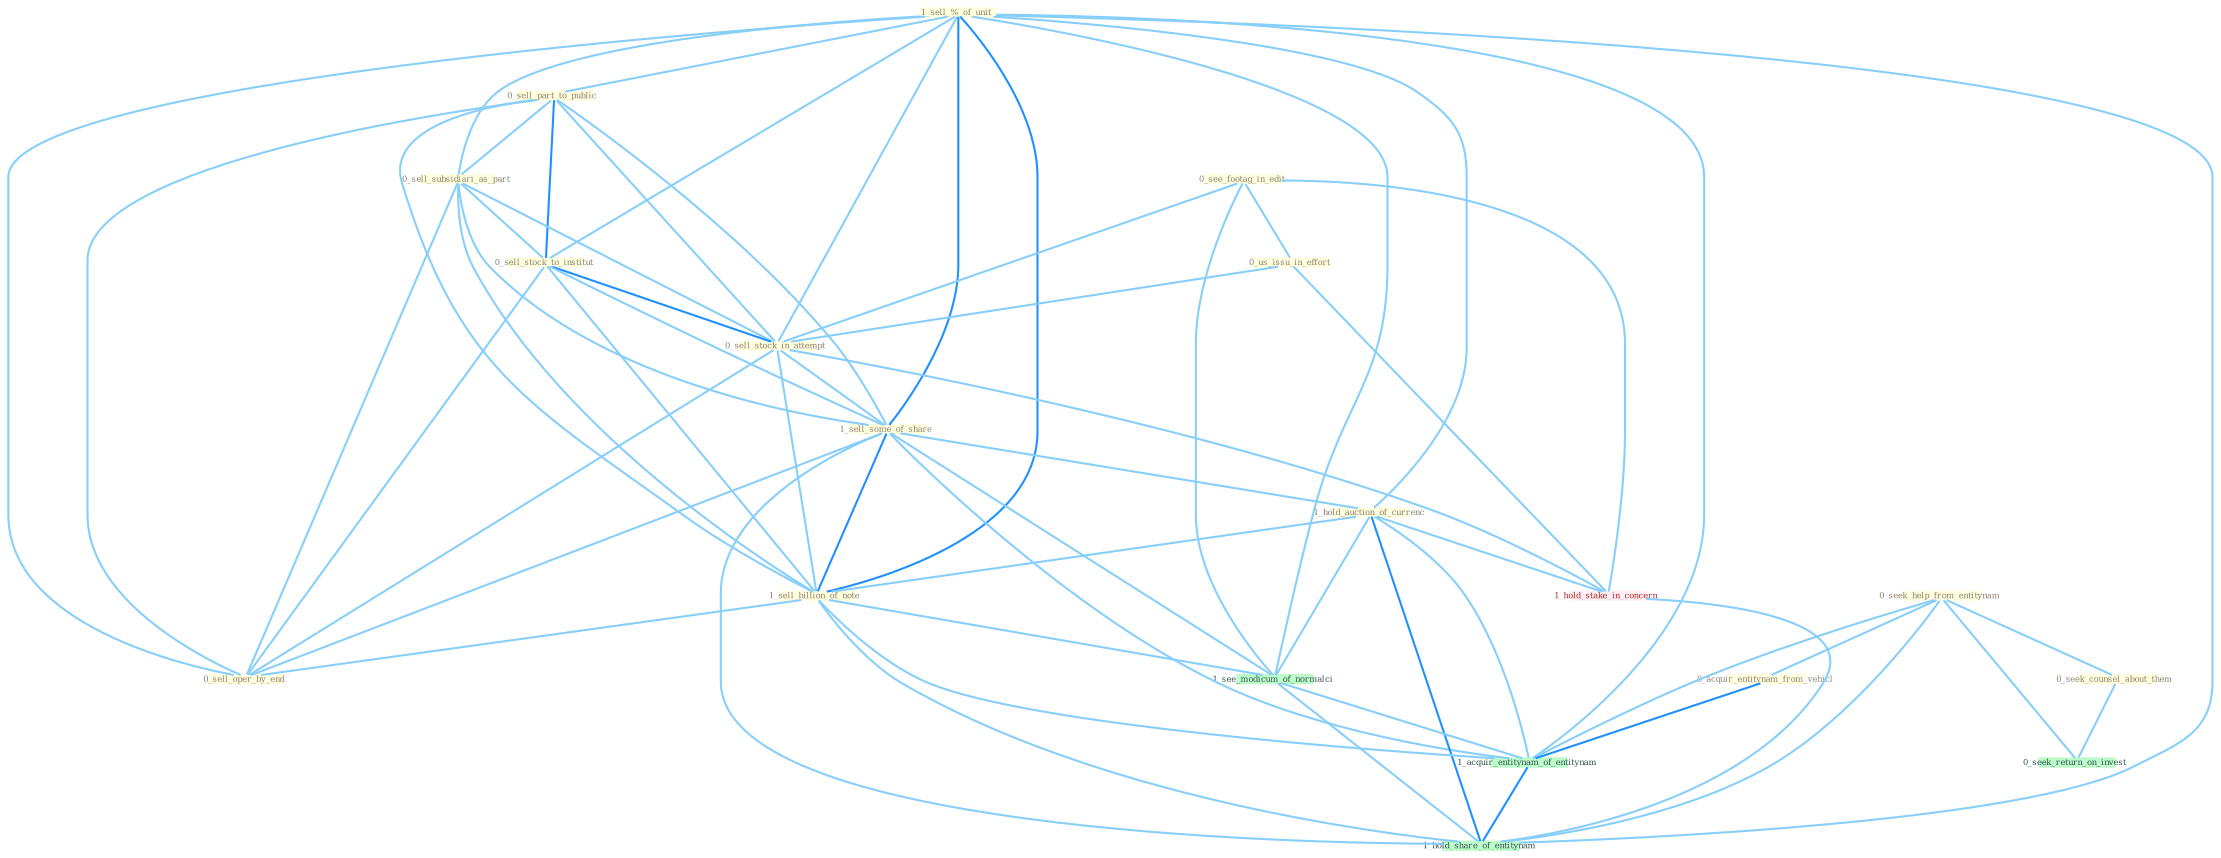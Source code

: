 Graph G{ 
    node
    [shape=polygon,style=filled,width=.5,height=.06,color="#BDFCC9",fixedsize=true,fontsize=4,
    fontcolor="#2f4f4f"];
    {node
    [color="#ffffe0", fontcolor="#8b7d6b"] "1_sell_%_of_unit " "0_sell_part_to_public " "0_seek_help_from_entitynam " "0_sell_subsidiari_as_part " "0_see_footag_in_edit " "0_us_issu_in_effort " "0_sell_stock_to_institut " "0_sell_stock_in_attempt " "0_seek_counsel_about_them " "0_acquir_entitynam_from_vehicl " "1_sell_some_of_share " "1_hold_auction_of_currenc " "1_sell_billion_of_note " "0_sell_oper_by_end "}
{node [color="#fff0f5", fontcolor="#b22222"] "1_hold_stake_in_concern "}
edge [color="#B0E2FF"];

	"1_sell_%_of_unit " -- "0_sell_part_to_public " [w="1", color="#87cefa" ];
	"1_sell_%_of_unit " -- "0_sell_subsidiari_as_part " [w="1", color="#87cefa" ];
	"1_sell_%_of_unit " -- "0_sell_stock_to_institut " [w="1", color="#87cefa" ];
	"1_sell_%_of_unit " -- "0_sell_stock_in_attempt " [w="1", color="#87cefa" ];
	"1_sell_%_of_unit " -- "1_sell_some_of_share " [w="2", color="#1e90ff" , len=0.8];
	"1_sell_%_of_unit " -- "1_hold_auction_of_currenc " [w="1", color="#87cefa" ];
	"1_sell_%_of_unit " -- "1_sell_billion_of_note " [w="2", color="#1e90ff" , len=0.8];
	"1_sell_%_of_unit " -- "0_sell_oper_by_end " [w="1", color="#87cefa" ];
	"1_sell_%_of_unit " -- "1_see_modicum_of_normalci " [w="1", color="#87cefa" ];
	"1_sell_%_of_unit " -- "1_acquir_entitynam_of_entitynam " [w="1", color="#87cefa" ];
	"1_sell_%_of_unit " -- "1_hold_share_of_entitynam " [w="1", color="#87cefa" ];
	"0_sell_part_to_public " -- "0_sell_subsidiari_as_part " [w="1", color="#87cefa" ];
	"0_sell_part_to_public " -- "0_sell_stock_to_institut " [w="2", color="#1e90ff" , len=0.8];
	"0_sell_part_to_public " -- "0_sell_stock_in_attempt " [w="1", color="#87cefa" ];
	"0_sell_part_to_public " -- "1_sell_some_of_share " [w="1", color="#87cefa" ];
	"0_sell_part_to_public " -- "1_sell_billion_of_note " [w="1", color="#87cefa" ];
	"0_sell_part_to_public " -- "0_sell_oper_by_end " [w="1", color="#87cefa" ];
	"0_seek_help_from_entitynam " -- "0_seek_counsel_about_them " [w="1", color="#87cefa" ];
	"0_seek_help_from_entitynam " -- "0_acquir_entitynam_from_vehicl " [w="1", color="#87cefa" ];
	"0_seek_help_from_entitynam " -- "0_seek_return_on_invest " [w="1", color="#87cefa" ];
	"0_seek_help_from_entitynam " -- "1_acquir_entitynam_of_entitynam " [w="1", color="#87cefa" ];
	"0_seek_help_from_entitynam " -- "1_hold_share_of_entitynam " [w="1", color="#87cefa" ];
	"0_sell_subsidiari_as_part " -- "0_sell_stock_to_institut " [w="1", color="#87cefa" ];
	"0_sell_subsidiari_as_part " -- "0_sell_stock_in_attempt " [w="1", color="#87cefa" ];
	"0_sell_subsidiari_as_part " -- "1_sell_some_of_share " [w="1", color="#87cefa" ];
	"0_sell_subsidiari_as_part " -- "1_sell_billion_of_note " [w="1", color="#87cefa" ];
	"0_sell_subsidiari_as_part " -- "0_sell_oper_by_end " [w="1", color="#87cefa" ];
	"0_see_footag_in_edit " -- "0_us_issu_in_effort " [w="1", color="#87cefa" ];
	"0_see_footag_in_edit " -- "0_sell_stock_in_attempt " [w="1", color="#87cefa" ];
	"0_see_footag_in_edit " -- "1_hold_stake_in_concern " [w="1", color="#87cefa" ];
	"0_see_footag_in_edit " -- "1_see_modicum_of_normalci " [w="1", color="#87cefa" ];
	"0_us_issu_in_effort " -- "0_sell_stock_in_attempt " [w="1", color="#87cefa" ];
	"0_us_issu_in_effort " -- "1_hold_stake_in_concern " [w="1", color="#87cefa" ];
	"0_sell_stock_to_institut " -- "0_sell_stock_in_attempt " [w="2", color="#1e90ff" , len=0.8];
	"0_sell_stock_to_institut " -- "1_sell_some_of_share " [w="1", color="#87cefa" ];
	"0_sell_stock_to_institut " -- "1_sell_billion_of_note " [w="1", color="#87cefa" ];
	"0_sell_stock_to_institut " -- "0_sell_oper_by_end " [w="1", color="#87cefa" ];
	"0_sell_stock_in_attempt " -- "1_sell_some_of_share " [w="1", color="#87cefa" ];
	"0_sell_stock_in_attempt " -- "1_sell_billion_of_note " [w="1", color="#87cefa" ];
	"0_sell_stock_in_attempt " -- "0_sell_oper_by_end " [w="1", color="#87cefa" ];
	"0_sell_stock_in_attempt " -- "1_hold_stake_in_concern " [w="1", color="#87cefa" ];
	"0_seek_counsel_about_them " -- "0_seek_return_on_invest " [w="1", color="#87cefa" ];
	"0_acquir_entitynam_from_vehicl " -- "1_acquir_entitynam_of_entitynam " [w="2", color="#1e90ff" , len=0.8];
	"1_sell_some_of_share " -- "1_hold_auction_of_currenc " [w="1", color="#87cefa" ];
	"1_sell_some_of_share " -- "1_sell_billion_of_note " [w="2", color="#1e90ff" , len=0.8];
	"1_sell_some_of_share " -- "0_sell_oper_by_end " [w="1", color="#87cefa" ];
	"1_sell_some_of_share " -- "1_see_modicum_of_normalci " [w="1", color="#87cefa" ];
	"1_sell_some_of_share " -- "1_acquir_entitynam_of_entitynam " [w="1", color="#87cefa" ];
	"1_sell_some_of_share " -- "1_hold_share_of_entitynam " [w="1", color="#87cefa" ];
	"1_hold_auction_of_currenc " -- "1_sell_billion_of_note " [w="1", color="#87cefa" ];
	"1_hold_auction_of_currenc " -- "1_hold_stake_in_concern " [w="1", color="#87cefa" ];
	"1_hold_auction_of_currenc " -- "1_see_modicum_of_normalci " [w="1", color="#87cefa" ];
	"1_hold_auction_of_currenc " -- "1_acquir_entitynam_of_entitynam " [w="1", color="#87cefa" ];
	"1_hold_auction_of_currenc " -- "1_hold_share_of_entitynam " [w="2", color="#1e90ff" , len=0.8];
	"1_sell_billion_of_note " -- "0_sell_oper_by_end " [w="1", color="#87cefa" ];
	"1_sell_billion_of_note " -- "1_see_modicum_of_normalci " [w="1", color="#87cefa" ];
	"1_sell_billion_of_note " -- "1_acquir_entitynam_of_entitynam " [w="1", color="#87cefa" ];
	"1_sell_billion_of_note " -- "1_hold_share_of_entitynam " [w="1", color="#87cefa" ];
	"1_hold_stake_in_concern " -- "1_hold_share_of_entitynam " [w="1", color="#87cefa" ];
	"1_see_modicum_of_normalci " -- "1_acquir_entitynam_of_entitynam " [w="1", color="#87cefa" ];
	"1_see_modicum_of_normalci " -- "1_hold_share_of_entitynam " [w="1", color="#87cefa" ];
	"1_acquir_entitynam_of_entitynam " -- "1_hold_share_of_entitynam " [w="2", color="#1e90ff" , len=0.8];
}